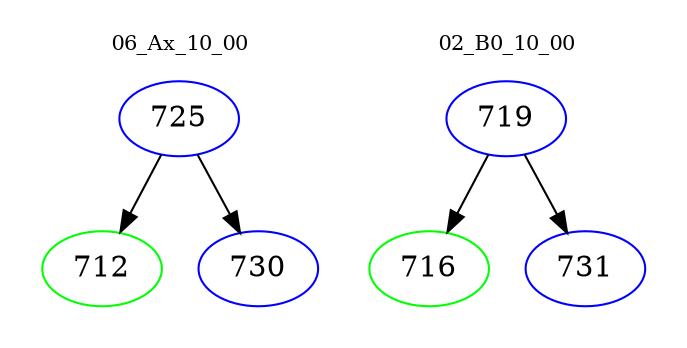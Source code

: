 digraph{
subgraph cluster_0 {
color = white
label = "06_Ax_10_00";
fontsize=10;
T0_725 [label="725", color="blue"]
T0_725 -> T0_712 [color="black"]
T0_712 [label="712", color="green"]
T0_725 -> T0_730 [color="black"]
T0_730 [label="730", color="blue"]
}
subgraph cluster_1 {
color = white
label = "02_B0_10_00";
fontsize=10;
T1_719 [label="719", color="blue"]
T1_719 -> T1_716 [color="black"]
T1_716 [label="716", color="green"]
T1_719 -> T1_731 [color="black"]
T1_731 [label="731", color="blue"]
}
}
